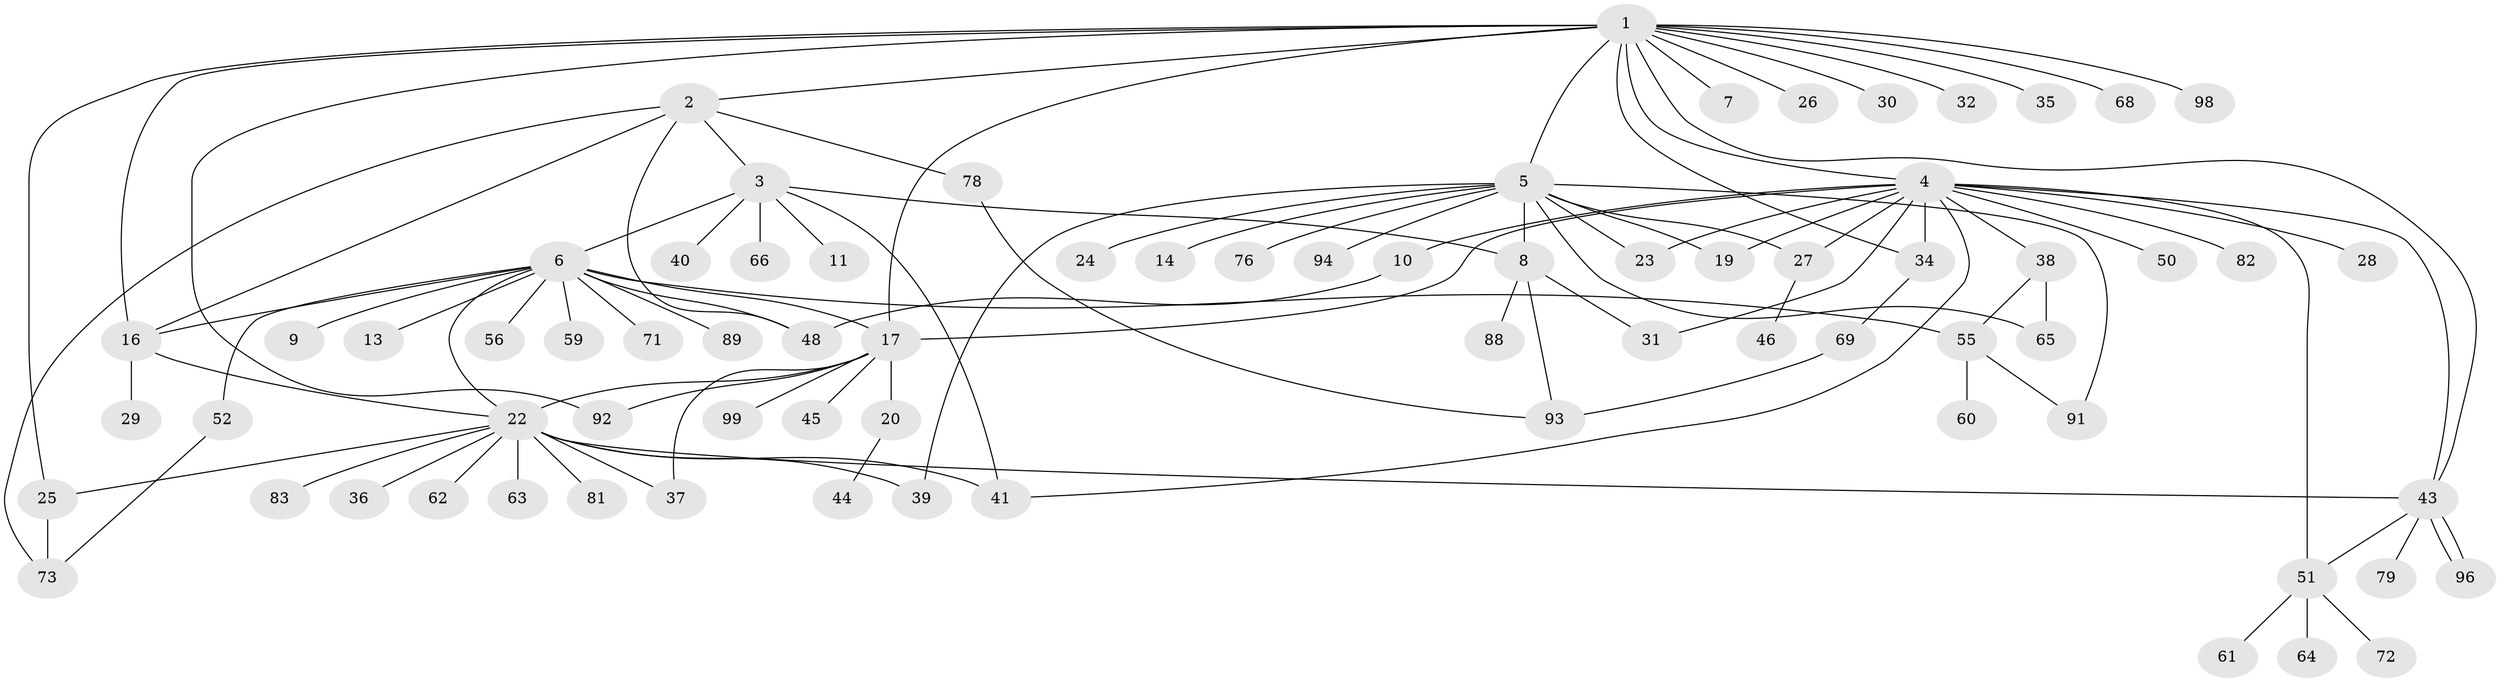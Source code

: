 // Generated by graph-tools (version 1.1) at 2025/23/03/03/25 07:23:51]
// undirected, 74 vertices, 104 edges
graph export_dot {
graph [start="1"]
  node [color=gray90,style=filled];
  1 [super="+95"];
  2;
  3 [super="+33"];
  4 [super="+15"];
  5 [super="+21"];
  6 [super="+12"];
  7;
  8 [super="+18"];
  9;
  10;
  11;
  13;
  14;
  16;
  17 [super="+49"];
  19 [super="+85"];
  20;
  22 [super="+87"];
  23 [super="+53"];
  24;
  25 [super="+67"];
  26 [super="+70"];
  27;
  28;
  29;
  30;
  31 [super="+84"];
  32;
  34 [super="+42"];
  35;
  36;
  37 [super="+47"];
  38;
  39;
  40;
  41;
  43 [super="+57"];
  44;
  45;
  46;
  48 [super="+86"];
  50 [super="+54"];
  51 [super="+58"];
  52;
  55 [super="+74"];
  56;
  59 [super="+75"];
  60;
  61;
  62;
  63;
  64;
  65 [super="+80"];
  66;
  68;
  69 [super="+90"];
  71;
  72;
  73 [super="+77"];
  76;
  78 [super="+97"];
  79;
  81;
  82;
  83;
  88;
  89;
  91;
  92;
  93;
  94;
  96;
  98;
  99;
  1 -- 2;
  1 -- 4;
  1 -- 5;
  1 -- 7;
  1 -- 16;
  1 -- 25 [weight=2];
  1 -- 26;
  1 -- 30;
  1 -- 32;
  1 -- 34;
  1 -- 35;
  1 -- 68;
  1 -- 92;
  1 -- 98;
  1 -- 17;
  1 -- 43;
  2 -- 3;
  2 -- 16;
  2 -- 48;
  2 -- 78;
  2 -- 73;
  3 -- 6;
  3 -- 11;
  3 -- 66;
  3 -- 8;
  3 -- 41;
  3 -- 40;
  4 -- 10;
  4 -- 17;
  4 -- 19;
  4 -- 27;
  4 -- 28;
  4 -- 38;
  4 -- 41;
  4 -- 43;
  4 -- 50;
  4 -- 51;
  4 -- 82;
  4 -- 31;
  4 -- 34;
  4 -- 23;
  5 -- 8;
  5 -- 14;
  5 -- 19;
  5 -- 24;
  5 -- 27;
  5 -- 39;
  5 -- 65;
  5 -- 76;
  5 -- 91;
  5 -- 94;
  5 -- 23;
  6 -- 9;
  6 -- 16;
  6 -- 48;
  6 -- 52;
  6 -- 55;
  6 -- 56;
  6 -- 59;
  6 -- 71;
  6 -- 89;
  6 -- 13;
  6 -- 22;
  6 -- 17;
  8 -- 31;
  8 -- 88;
  8 -- 93;
  10 -- 48;
  16 -- 22;
  16 -- 29;
  17 -- 20;
  17 -- 22;
  17 -- 37;
  17 -- 45;
  17 -- 99;
  17 -- 92;
  20 -- 44;
  22 -- 25;
  22 -- 36;
  22 -- 39;
  22 -- 41;
  22 -- 62;
  22 -- 63;
  22 -- 81;
  22 -- 83;
  22 -- 37;
  22 -- 43;
  25 -- 73;
  27 -- 46;
  34 -- 69;
  38 -- 55;
  38 -- 65;
  43 -- 51;
  43 -- 79;
  43 -- 96;
  43 -- 96;
  51 -- 72;
  51 -- 64;
  51 -- 61;
  52 -- 73;
  55 -- 60;
  55 -- 91;
  69 -- 93;
  78 -- 93;
}
